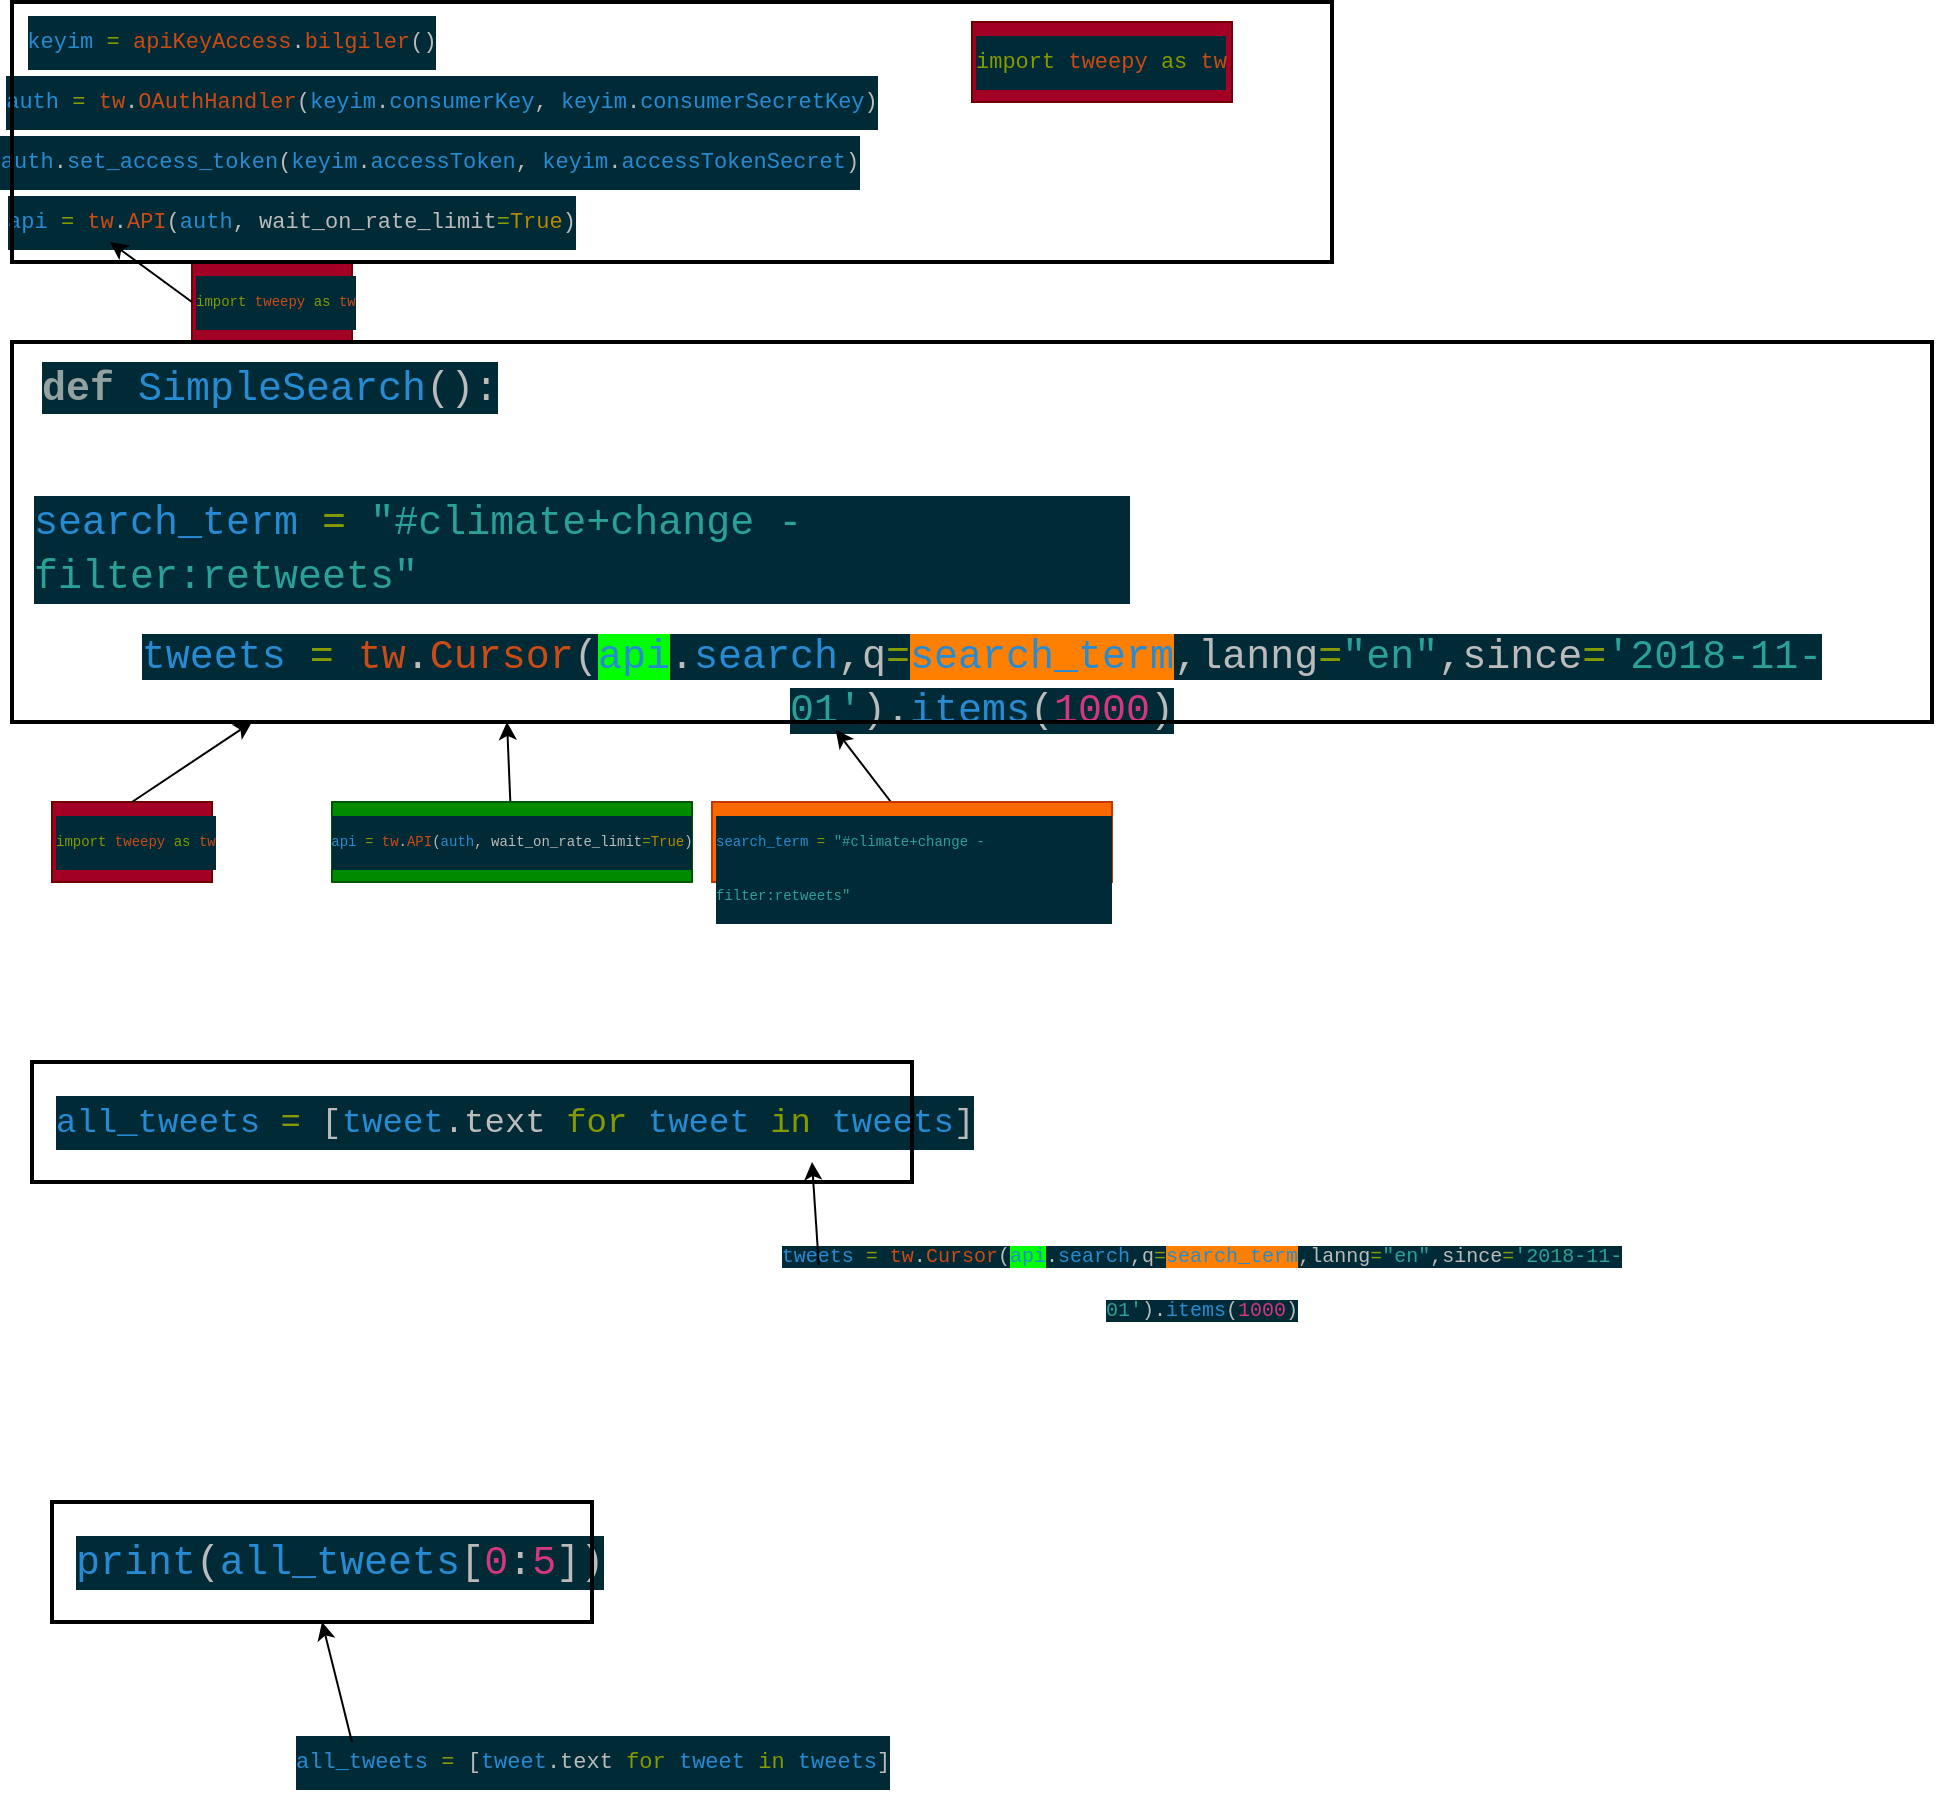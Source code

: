 <mxfile version="14.9.9" type="github" pages="2">
  <diagram id="V2M2JKiZ2GsldVHTJeFV" name="SimpleSearch">
    <mxGraphModel dx="2602" dy="1745" grid="1" gridSize="10" guides="1" tooltips="1" connect="1" arrows="1" fold="1" page="1" pageScale="1" pageWidth="827" pageHeight="1169" math="0" shadow="0">
      <root>
        <mxCell id="0" />
        <mxCell id="1" parent="0" />
        <mxCell id="Odf808U_Sn1sBOXG4N02-5" value="&lt;div style=&quot;color: rgb(187, 187, 187); background-color: rgb(0, 43, 54); font-family: consolas, &amp;quot;courier new&amp;quot;, monospace; font-size: 11px; line-height: 27px;&quot;&gt;&lt;div style=&quot;font-size: 11px;&quot;&gt;&lt;span style=&quot;color: rgb(38, 139, 210); font-size: 11px;&quot;&gt;api&lt;/span&gt;&amp;nbsp;&lt;span style=&quot;color: rgb(133, 153, 0); font-size: 11px;&quot;&gt;=&lt;/span&gt;&amp;nbsp;&lt;span style=&quot;color: rgb(203, 75, 22); font-size: 11px;&quot;&gt;tw&lt;/span&gt;.&lt;span style=&quot;color: rgb(203, 75, 22); font-size: 11px;&quot;&gt;API&lt;/span&gt;(&lt;span style=&quot;color: rgb(38, 139, 210); font-size: 11px;&quot;&gt;auth&lt;/span&gt;,&amp;nbsp;wait_on_rate_limit&lt;span style=&quot;color: rgb(133, 153, 0); font-size: 11px;&quot;&gt;=&lt;/span&gt;&lt;span style=&quot;color: rgb(181, 137, 0); font-size: 11px;&quot;&gt;True&lt;/span&gt;)&lt;/div&gt;&lt;/div&gt;" style="text;html=1;strokeColor=none;fillColor=none;align=center;verticalAlign=middle;whiteSpace=wrap;rounded=0;fontSize=11;" vertex="1" parent="1">
          <mxGeometry x="-1640" y="-1070" width="260" height="40" as="geometry" />
        </mxCell>
        <mxCell id="Odf808U_Sn1sBOXG4N02-6" value="&lt;div style=&quot;color: rgb(187, 187, 187); background-color: rgb(0, 43, 54); font-family: consolas, &amp;quot;courier new&amp;quot;, monospace; font-size: 11px; line-height: 27px;&quot;&gt;&lt;div style=&quot;font-size: 11px;&quot;&gt;&lt;span style=&quot;color: rgb(38, 139, 210); font-size: 11px;&quot;&gt;auth&lt;/span&gt;.&lt;span style=&quot;color: rgb(38, 139, 210); font-size: 11px;&quot;&gt;set_access_token&lt;/span&gt;(&lt;span style=&quot;color: rgb(38, 139, 210); font-size: 11px;&quot;&gt;keyim&lt;/span&gt;.&lt;span style=&quot;color: rgb(38, 139, 210); font-size: 11px;&quot;&gt;accessToken&lt;/span&gt;,&amp;nbsp;&lt;span style=&quot;color: rgb(38, 139, 210); font-size: 11px;&quot;&gt;keyim&lt;/span&gt;.&lt;span style=&quot;color: rgb(38, 139, 210); font-size: 11px;&quot;&gt;accessTokenSecret&lt;/span&gt;)&lt;/div&gt;&lt;div style=&quot;font-size: 11px;&quot;&gt;&lt;/div&gt;&lt;/div&gt;" style="text;html=1;strokeColor=none;fillColor=none;align=center;verticalAlign=middle;whiteSpace=wrap;rounded=0;fontSize=11;" vertex="1" parent="1">
          <mxGeometry x="-1641" y="-1090" width="400" height="20" as="geometry" />
        </mxCell>
        <mxCell id="Odf808U_Sn1sBOXG4N02-7" value="&lt;div style=&quot;color: rgb(187, 187, 187); background-color: rgb(0, 43, 54); font-family: consolas, &amp;quot;courier new&amp;quot;, monospace; font-size: 11px; line-height: 27px;&quot;&gt;&lt;span style=&quot;color: rgb(38, 139, 210); font-size: 11px;&quot;&gt;auth&lt;/span&gt;&amp;nbsp;&lt;span style=&quot;color: rgb(133, 153, 0); font-size: 11px;&quot;&gt;=&lt;/span&gt;&amp;nbsp;&lt;span style=&quot;color: rgb(203, 75, 22); font-size: 11px;&quot;&gt;tw&lt;/span&gt;.&lt;span style=&quot;color: rgb(203, 75, 22); font-size: 11px;&quot;&gt;OAuthHandler&lt;/span&gt;(&lt;span style=&quot;color: rgb(38, 139, 210); font-size: 11px;&quot;&gt;keyim&lt;/span&gt;.&lt;span style=&quot;color: rgb(38, 139, 210); font-size: 11px;&quot;&gt;consumerKey&lt;/span&gt;,&amp;nbsp;&lt;span style=&quot;color: rgb(38, 139, 210); font-size: 11px;&quot;&gt;keyim&lt;/span&gt;.&lt;span style=&quot;color: rgb(38, 139, 210); font-size: 11px;&quot;&gt;consumerSecretKey&lt;/span&gt;)&lt;/div&gt;" style="text;html=1;strokeColor=none;fillColor=none;align=center;verticalAlign=middle;whiteSpace=wrap;rounded=0;fontSize=11;" vertex="1" parent="1">
          <mxGeometry x="-1640" y="-1120" width="410" height="20" as="geometry" />
        </mxCell>
        <mxCell id="Odf808U_Sn1sBOXG4N02-8" value="&lt;div style=&quot;color: rgb(187, 187, 187); background-color: rgb(0, 43, 54); font-family: consolas, &amp;quot;courier new&amp;quot;, monospace; line-height: 27px; font-size: 11px;&quot;&gt;&lt;div style=&quot;font-size: 11px;&quot;&gt;&lt;span style=&quot;color: rgb(38, 139, 210); font-size: 11px;&quot;&gt;keyim&lt;/span&gt;&amp;nbsp;&lt;span style=&quot;color: rgb(133, 153, 0); font-size: 11px;&quot;&gt;=&lt;/span&gt;&amp;nbsp;&lt;span style=&quot;color: rgb(203, 75, 22); font-size: 11px;&quot;&gt;apiKeyAccess&lt;/span&gt;.&lt;span style=&quot;color: rgb(203, 75, 22); font-size: 11px;&quot;&gt;bilgiler&lt;/span&gt;()&lt;/div&gt;&lt;div style=&quot;font-size: 11px;&quot;&gt;&lt;/div&gt;&lt;/div&gt;" style="text;html=1;strokeColor=none;fillColor=none;align=center;verticalAlign=middle;whiteSpace=wrap;rounded=0;fontSize=11;" vertex="1" parent="1">
          <mxGeometry x="-1640" y="-1150" width="200" height="20" as="geometry" />
        </mxCell>
        <mxCell id="Odf808U_Sn1sBOXG4N02-10" value="&lt;h1&gt;&lt;div style=&quot;color: rgb(187 , 187 , 187) ; background-color: rgb(0 , 43 , 54) ; font-family: &amp;#34;consolas&amp;#34; , &amp;#34;courier new&amp;#34; , monospace ; font-weight: normal ; font-size: 20px ; line-height: 27px&quot;&gt;&lt;span style=&quot;color: #93a1a1 ; font-weight: bold&quot;&gt;def&lt;/span&gt;&amp;nbsp;&lt;span style=&quot;color: #268bd2&quot;&gt;SimpleSearch&lt;/span&gt;():&lt;/div&gt;&lt;/h1&gt;&lt;p&gt;&lt;br&gt;&lt;/p&gt;" style="text;html=1;strokeColor=none;fillColor=none;spacing=5;spacingTop=-20;whiteSpace=wrap;overflow=hidden;rounded=0;fontSize=11;verticalAlign=middle;" vertex="1" parent="1">
          <mxGeometry x="-1640" y="-980" width="240" height="30" as="geometry" />
        </mxCell>
        <mxCell id="Odf808U_Sn1sBOXG4N02-11" value="&lt;div style=&quot;color: rgb(187, 187, 187); background-color: rgb(0, 43, 54); font-family: consolas, &amp;quot;courier new&amp;quot;, monospace; font-weight: normal; font-size: 20px; line-height: 27px;&quot;&gt;&lt;div&gt;&lt;span style=&quot;color: #268bd2&quot;&gt;search_term&lt;/span&gt;&lt;span style=&quot;color: #bbbbbb&quot;&gt;&amp;nbsp;&lt;/span&gt;&lt;span style=&quot;color: #859900&quot;&gt;=&lt;/span&gt;&lt;span style=&quot;color: #bbbbbb&quot;&gt;&amp;nbsp;&lt;/span&gt;&lt;span style=&quot;color: #2aa198&quot;&gt;&quot;#climate+change&amp;nbsp;-filter:retweets&quot;&lt;/span&gt;&lt;/div&gt;&lt;/div&gt;" style="text;whiteSpace=wrap;html=1;fontSize=11;" vertex="1" parent="1">
          <mxGeometry x="-1641" y="-920" width="550" height="40" as="geometry" />
        </mxCell>
        <mxCell id="Odf808U_Sn1sBOXG4N02-16" value="&lt;div style=&quot;color: rgb(187 , 187 , 187) ; font-family: &amp;#34;consolas&amp;#34; , &amp;#34;courier new&amp;#34; , monospace ; font-size: 20px ; line-height: 27px&quot;&gt;&lt;div&gt;&lt;span style=&quot;background-color: rgb(0 , 43 , 54) ; color: rgb(38 , 139 , 210)&quot;&gt;tweets&lt;/span&gt;&lt;span style=&quot;background-color: rgb(0 , 43 , 54)&quot;&gt;&amp;nbsp;&lt;/span&gt;&lt;span style=&quot;background-color: rgb(0 , 43 , 54) ; color: rgb(133 , 153 , 0)&quot;&gt;=&lt;/span&gt;&lt;span style=&quot;background-color: rgb(0 , 43 , 54)&quot;&gt;&amp;nbsp;&lt;/span&gt;&lt;span style=&quot;background-color: rgb(0 , 43 , 54) ; color: rgb(203 , 75 , 22)&quot;&gt;tw&lt;/span&gt;&lt;span style=&quot;background-color: rgb(0 , 43 , 54)&quot;&gt;.&lt;/span&gt;&lt;span style=&quot;background-color: rgb(0 , 43 , 54) ; color: rgb(203 , 75 , 22)&quot;&gt;Cursor&lt;/span&gt;&lt;span style=&quot;background-color: rgb(0 , 43 , 54)&quot;&gt;(&lt;/span&gt;&lt;span style=&quot;color: rgb(38 , 139 , 210) ; background-color: rgb(0 , 255 , 0)&quot;&gt;api&lt;/span&gt;&lt;span style=&quot;background-color: rgb(0 , 43 , 54)&quot;&gt;.&lt;/span&gt;&lt;span style=&quot;background-color: rgb(0 , 43 , 54) ; color: rgb(38 , 139 , 210)&quot;&gt;search&lt;/span&gt;&lt;span style=&quot;background-color: rgb(0 , 43 , 54)&quot;&gt;,q&lt;/span&gt;&lt;span style=&quot;background-color: rgb(0 , 43 , 54) ; color: rgb(133 , 153 , 0)&quot;&gt;=&lt;/span&gt;&lt;span style=&quot;color: rgb(38 , 139 , 210) ; background-color: rgb(255 , 128 , 0)&quot;&gt;search_term&lt;/span&gt;&lt;span style=&quot;background-color: rgb(0 , 43 , 54)&quot;&gt;,lanng&lt;/span&gt;&lt;span style=&quot;background-color: rgb(0 , 43 , 54) ; color: rgb(133 , 153 , 0)&quot;&gt;=&lt;/span&gt;&lt;span style=&quot;background-color: rgb(0 , 43 , 54) ; color: rgb(42 , 161 , 152)&quot;&gt;&quot;en&quot;&lt;/span&gt;&lt;span style=&quot;background-color: rgb(0 , 43 , 54)&quot;&gt;,since&lt;/span&gt;&lt;span style=&quot;background-color: rgb(0 , 43 , 54) ; color: rgb(133 , 153 , 0)&quot;&gt;=&lt;/span&gt;&lt;span style=&quot;background-color: rgb(0 , 43 , 54) ; color: rgb(42 , 161 , 152)&quot;&gt;&#39;2018-11-01&#39;&lt;/span&gt;&lt;span style=&quot;background-color: rgb(0 , 43 , 54)&quot;&gt;).&lt;/span&gt;&lt;span style=&quot;background-color: rgb(0 , 43 , 54) ; color: rgb(38 , 139 , 210)&quot;&gt;items&lt;/span&gt;&lt;span style=&quot;background-color: rgb(0 , 43 , 54)&quot;&gt;(&lt;/span&gt;&lt;span style=&quot;background-color: rgb(0 , 43 , 54) ; color: rgb(211 , 54 , 130)&quot;&gt;1000&lt;/span&gt;&lt;span style=&quot;background-color: rgb(0 , 43 , 54)&quot;&gt;)&lt;/span&gt;&lt;/div&gt;&lt;/div&gt;" style="text;html=1;strokeColor=none;fillColor=none;align=center;verticalAlign=middle;whiteSpace=wrap;rounded=0;fontSize=11;" vertex="1" parent="1">
          <mxGeometry x="-1640" y="-840" width="950" height="40" as="geometry" />
        </mxCell>
        <mxCell id="Odf808U_Sn1sBOXG4N02-17" value="&lt;div style=&quot;color: rgb(187, 187, 187); background-color: rgb(0, 43, 54); font-family: consolas, &amp;quot;courier new&amp;quot;, monospace; font-weight: normal; font-size: 11px; line-height: 27px;&quot;&gt;&lt;div style=&quot;font-size: 11px;&quot;&gt;&lt;span style=&quot;color: rgb(133, 153, 0); font-size: 11px;&quot;&gt;import&lt;/span&gt;&lt;span style=&quot;color: rgb(187, 187, 187); font-size: 11px;&quot;&gt;&amp;nbsp;&lt;/span&gt;&lt;span style=&quot;color: rgb(203, 75, 22); font-size: 11px;&quot;&gt;tweepy&lt;/span&gt;&lt;span style=&quot;color: rgb(187, 187, 187); font-size: 11px;&quot;&gt;&amp;nbsp;&lt;/span&gt;&lt;span style=&quot;color: rgb(133, 153, 0); font-size: 11px;&quot;&gt;as&lt;/span&gt;&lt;span style=&quot;color: rgb(187, 187, 187); font-size: 11px;&quot;&gt;&amp;nbsp;&lt;/span&gt;&lt;span style=&quot;color: rgb(203, 75, 22); font-size: 11px;&quot;&gt;tw&lt;/span&gt;&lt;/div&gt;&lt;/div&gt;" style="text;whiteSpace=wrap;html=1;fontSize=11;fillColor=#a20025;strokeColor=#6F0000;fontColor=#ffffff;" vertex="1" parent="1">
          <mxGeometry x="-1170" y="-1150" width="130" height="40" as="geometry" />
        </mxCell>
        <mxCell id="Odf808U_Sn1sBOXG4N02-22" value="" style="endArrow=classic;html=1;fontSize=11;entryX=0.25;entryY=1;entryDx=0;entryDy=0;" edge="1" parent="1" source="Odf808U_Sn1sBOXG4N02-24" target="Odf808U_Sn1sBOXG4N02-16">
          <mxGeometry width="50" height="50" relative="1" as="geometry">
            <mxPoint x="-1630" y="-980" as="sourcePoint" />
            <mxPoint x="-1500" y="-760" as="targetPoint" />
          </mxGeometry>
        </mxCell>
        <mxCell id="Odf808U_Sn1sBOXG4N02-23" value="" style="endArrow=classic;html=1;fontSize=11;exitX=0.455;exitY=0.05;exitDx=0;exitDy=0;entryX=0.423;entryY=1.1;entryDx=0;entryDy=0;entryPerimeter=0;exitPerimeter=0;" edge="1" parent="1" source="Odf808U_Sn1sBOXG4N02-29" target="Odf808U_Sn1sBOXG4N02-16">
          <mxGeometry width="50" height="50" relative="1" as="geometry">
            <mxPoint x="-1380" y="-930" as="sourcePoint" />
            <mxPoint x="-1330" y="-980" as="targetPoint" />
          </mxGeometry>
        </mxCell>
        <mxCell id="Odf808U_Sn1sBOXG4N02-24" value="&lt;div style=&quot;color: rgb(187, 187, 187); background-color: rgb(0, 43, 54); font-family: consolas, &amp;quot;courier new&amp;quot;, monospace; font-size: 7px; line-height: 27px;&quot;&gt;&lt;div style=&quot;font-size: 7px;&quot;&gt;&lt;span style=&quot;color: rgb(38, 139, 210); font-size: 7px;&quot;&gt;api&lt;/span&gt;&amp;nbsp;&lt;span style=&quot;color: rgb(133, 153, 0); font-size: 7px;&quot;&gt;=&lt;/span&gt;&amp;nbsp;&lt;span style=&quot;color: rgb(203, 75, 22); font-size: 7px;&quot;&gt;tw&lt;/span&gt;.&lt;span style=&quot;color: rgb(203, 75, 22); font-size: 7px;&quot;&gt;API&lt;/span&gt;(&lt;span style=&quot;color: rgb(38, 139, 210); font-size: 7px;&quot;&gt;auth&lt;/span&gt;,&amp;nbsp;wait_on_rate_limit&lt;span style=&quot;color: rgb(133, 153, 0); font-size: 7px;&quot;&gt;=&lt;/span&gt;&lt;span style=&quot;color: rgb(181, 137, 0); font-size: 7px;&quot;&gt;True&lt;/span&gt;)&lt;/div&gt;&lt;/div&gt;" style="text;html=1;strokeColor=#005700;fillColor=#008a00;align=center;verticalAlign=middle;whiteSpace=wrap;rounded=0;fontSize=7;fontColor=#ffffff;" vertex="1" parent="1">
          <mxGeometry x="-1490" y="-760" width="180" height="40" as="geometry" />
        </mxCell>
        <mxCell id="Odf808U_Sn1sBOXG4N02-25" value="&lt;div style=&quot;color: rgb(187, 187, 187); background-color: rgb(0, 43, 54); font-family: consolas, &amp;quot;courier new&amp;quot;, monospace; font-weight: normal; font-size: 7px; line-height: 27px;&quot;&gt;&lt;div style=&quot;font-size: 7px;&quot;&gt;&lt;span style=&quot;color: rgb(133, 153, 0); font-size: 7px;&quot;&gt;import&lt;/span&gt;&lt;span style=&quot;color: rgb(187, 187, 187); font-size: 7px;&quot;&gt;&amp;nbsp;&lt;/span&gt;&lt;span style=&quot;color: rgb(203, 75, 22); font-size: 7px;&quot;&gt;tweepy&lt;/span&gt;&lt;span style=&quot;color: rgb(187, 187, 187); font-size: 7px;&quot;&gt;&amp;nbsp;&lt;/span&gt;&lt;span style=&quot;color: rgb(133, 153, 0); font-size: 7px;&quot;&gt;as&lt;/span&gt;&lt;span style=&quot;color: rgb(187, 187, 187); font-size: 7px;&quot;&gt;&amp;nbsp;&lt;/span&gt;&lt;span style=&quot;color: rgb(203, 75, 22); font-size: 7px;&quot;&gt;tw&lt;/span&gt;&lt;/div&gt;&lt;/div&gt;" style="text;whiteSpace=wrap;html=1;fontSize=7;fillColor=#a20025;strokeColor=#6F0000;fontColor=#ffffff;" vertex="1" parent="1">
          <mxGeometry x="-1630" y="-760" width="80" height="40" as="geometry" />
        </mxCell>
        <mxCell id="Odf808U_Sn1sBOXG4N02-26" value="" style="endArrow=classic;html=1;fontSize=7;exitX=0.5;exitY=0;exitDx=0;exitDy=0;" edge="1" parent="1" source="Odf808U_Sn1sBOXG4N02-25">
          <mxGeometry width="50" height="50" relative="1" as="geometry">
            <mxPoint x="-1340" y="-930" as="sourcePoint" />
            <mxPoint x="-1530" y="-800" as="targetPoint" />
          </mxGeometry>
        </mxCell>
        <mxCell id="Odf808U_Sn1sBOXG4N02-27" value="&lt;div style=&quot;color: rgb(187, 187, 187); background-color: rgb(0, 43, 54); font-family: consolas, &amp;quot;courier new&amp;quot;, monospace; font-weight: normal; font-size: 7px; line-height: 27px;&quot;&gt;&lt;div style=&quot;font-size: 7px;&quot;&gt;&lt;span style=&quot;color: rgb(133, 153, 0); font-size: 7px;&quot;&gt;import&lt;/span&gt;&lt;span style=&quot;color: rgb(187, 187, 187); font-size: 7px;&quot;&gt;&amp;nbsp;&lt;/span&gt;&lt;span style=&quot;color: rgb(203, 75, 22); font-size: 7px;&quot;&gt;tweepy&lt;/span&gt;&lt;span style=&quot;color: rgb(187, 187, 187); font-size: 7px;&quot;&gt;&amp;nbsp;&lt;/span&gt;&lt;span style=&quot;color: rgb(133, 153, 0); font-size: 7px;&quot;&gt;as&lt;/span&gt;&lt;span style=&quot;color: rgb(187, 187, 187); font-size: 7px;&quot;&gt;&amp;nbsp;&lt;/span&gt;&lt;span style=&quot;color: rgb(203, 75, 22); font-size: 7px;&quot;&gt;tw&lt;/span&gt;&lt;/div&gt;&lt;/div&gt;" style="text;whiteSpace=wrap;html=1;fontSize=7;fillColor=#a20025;strokeColor=#6F0000;fontColor=#ffffff;" vertex="1" parent="1">
          <mxGeometry x="-1560" y="-1030" width="80" height="40" as="geometry" />
        </mxCell>
        <mxCell id="Odf808U_Sn1sBOXG4N02-28" value="" style="endArrow=classic;html=1;fontSize=7;exitX=0;exitY=0.5;exitDx=0;exitDy=0;" edge="1" parent="1" source="Odf808U_Sn1sBOXG4N02-27">
          <mxGeometry width="50" height="50" relative="1" as="geometry">
            <mxPoint x="-1340" y="-930" as="sourcePoint" />
            <mxPoint x="-1601" y="-1040" as="targetPoint" />
          </mxGeometry>
        </mxCell>
        <mxCell id="Odf808U_Sn1sBOXG4N02-29" value="&lt;div style=&quot;color: rgb(187, 187, 187); background-color: rgb(0, 43, 54); font-family: consolas, &amp;quot;courier new&amp;quot;, monospace; font-weight: normal; font-size: 7px; line-height: 27px;&quot;&gt;&lt;div style=&quot;font-size: 7px;&quot;&gt;&lt;span style=&quot;color: rgb(38, 139, 210); font-size: 7px;&quot;&gt;search_term&lt;/span&gt;&lt;span style=&quot;color: rgb(187, 187, 187); font-size: 7px;&quot;&gt;&amp;nbsp;&lt;/span&gt;&lt;span style=&quot;color: rgb(133, 153, 0); font-size: 7px;&quot;&gt;=&lt;/span&gt;&lt;span style=&quot;color: rgb(187, 187, 187); font-size: 7px;&quot;&gt;&amp;nbsp;&lt;/span&gt;&lt;span style=&quot;color: rgb(42, 161, 152); font-size: 7px;&quot;&gt;&quot;#climate+change&amp;nbsp;-filter:retweets&quot;&lt;/span&gt;&lt;/div&gt;&lt;/div&gt;" style="text;whiteSpace=wrap;html=1;fontSize=7;fillColor=#fa6800;strokeColor=#C73500;fontColor=#000000;" vertex="1" parent="1">
          <mxGeometry x="-1300" y="-760" width="200" height="40" as="geometry" />
        </mxCell>
        <mxCell id="Odf808U_Sn1sBOXG4N02-30" value="&lt;div style=&quot;color: rgb(187, 187, 187); background-color: rgb(0, 43, 54); font-family: consolas, &amp;quot;courier new&amp;quot;, monospace; font-weight: normal; font-size: 17px; line-height: 27px;&quot;&gt;&lt;div style=&quot;font-size: 17px;&quot;&gt;&lt;span style=&quot;color: rgb(38, 139, 210); font-size: 17px;&quot;&gt;all_tweets&lt;/span&gt;&lt;span style=&quot;color: rgb(187, 187, 187); font-size: 17px;&quot;&gt;&amp;nbsp;&lt;/span&gt;&lt;span style=&quot;color: rgb(133, 153, 0); font-size: 17px;&quot;&gt;=&lt;/span&gt;&lt;span style=&quot;color: rgb(187, 187, 187); font-size: 17px;&quot;&gt;&amp;nbsp;[&lt;/span&gt;&lt;span style=&quot;color: rgb(38, 139, 210); font-size: 17px;&quot;&gt;tweet&lt;/span&gt;&lt;span style=&quot;color: rgb(187, 187, 187); font-size: 17px;&quot;&gt;.text&amp;nbsp;&lt;/span&gt;&lt;span style=&quot;color: rgb(133, 153, 0); font-size: 17px;&quot;&gt;for&lt;/span&gt;&lt;span style=&quot;color: rgb(187, 187, 187); font-size: 17px;&quot;&gt;&amp;nbsp;&lt;/span&gt;&lt;span style=&quot;color: rgb(38, 139, 210); font-size: 17px;&quot;&gt;tweet&lt;/span&gt;&lt;span style=&quot;color: rgb(187, 187, 187); font-size: 17px;&quot;&gt;&amp;nbsp;&lt;/span&gt;&lt;span style=&quot;color: rgb(133, 153, 0); font-size: 17px;&quot;&gt;in&lt;/span&gt;&lt;span style=&quot;color: rgb(187, 187, 187); font-size: 17px;&quot;&gt;&amp;nbsp;&lt;/span&gt;&lt;span style=&quot;color: rgb(38, 139, 210); font-size: 17px;&quot;&gt;tweets&lt;/span&gt;&lt;span style=&quot;color: rgb(187, 187, 187); font-size: 17px;&quot;&gt;]&lt;/span&gt;&lt;/div&gt;&lt;/div&gt;" style="text;whiteSpace=wrap;html=1;fontSize=17;fontColor=#CC6600;" vertex="1" parent="1">
          <mxGeometry x="-1630" y="-620" width="290" height="40" as="geometry" />
        </mxCell>
        <mxCell id="Odf808U_Sn1sBOXG4N02-31" value="&lt;div style=&quot;color: rgb(187, 187, 187); font-family: consolas, &amp;quot;courier new&amp;quot;, monospace; font-size: 10px; line-height: 27px;&quot;&gt;&lt;div style=&quot;font-size: 10px;&quot;&gt;&lt;span style=&quot;background-color: rgb(0, 43, 54); color: rgb(38, 139, 210); font-size: 10px;&quot;&gt;tweets&lt;/span&gt;&lt;span style=&quot;background-color: rgb(0, 43, 54); font-size: 10px;&quot;&gt;&amp;nbsp;&lt;/span&gt;&lt;span style=&quot;background-color: rgb(0, 43, 54); color: rgb(133, 153, 0); font-size: 10px;&quot;&gt;=&lt;/span&gt;&lt;span style=&quot;background-color: rgb(0, 43, 54); font-size: 10px;&quot;&gt;&amp;nbsp;&lt;/span&gt;&lt;span style=&quot;background-color: rgb(0, 43, 54); color: rgb(203, 75, 22); font-size: 10px;&quot;&gt;tw&lt;/span&gt;&lt;span style=&quot;background-color: rgb(0, 43, 54); font-size: 10px;&quot;&gt;.&lt;/span&gt;&lt;span style=&quot;background-color: rgb(0, 43, 54); color: rgb(203, 75, 22); font-size: 10px;&quot;&gt;Cursor&lt;/span&gt;&lt;span style=&quot;background-color: rgb(0, 43, 54); font-size: 10px;&quot;&gt;(&lt;/span&gt;&lt;span style=&quot;color: rgb(38, 139, 210); background-color: rgb(0, 255, 0); font-size: 10px;&quot;&gt;api&lt;/span&gt;&lt;span style=&quot;background-color: rgb(0, 43, 54); font-size: 10px;&quot;&gt;.&lt;/span&gt;&lt;span style=&quot;background-color: rgb(0, 43, 54); color: rgb(38, 139, 210); font-size: 10px;&quot;&gt;search&lt;/span&gt;&lt;span style=&quot;background-color: rgb(0, 43, 54); font-size: 10px;&quot;&gt;,q&lt;/span&gt;&lt;span style=&quot;background-color: rgb(0, 43, 54); color: rgb(133, 153, 0); font-size: 10px;&quot;&gt;=&lt;/span&gt;&lt;span style=&quot;color: rgb(38, 139, 210); background-color: rgb(255, 128, 0); font-size: 10px;&quot;&gt;search_term&lt;/span&gt;&lt;span style=&quot;background-color: rgb(0, 43, 54); font-size: 10px;&quot;&gt;,lanng&lt;/span&gt;&lt;span style=&quot;background-color: rgb(0, 43, 54); color: rgb(133, 153, 0); font-size: 10px;&quot;&gt;=&lt;/span&gt;&lt;span style=&quot;background-color: rgb(0, 43, 54); color: rgb(42, 161, 152); font-size: 10px;&quot;&gt;&quot;en&quot;&lt;/span&gt;&lt;span style=&quot;background-color: rgb(0, 43, 54); font-size: 10px;&quot;&gt;,since&lt;/span&gt;&lt;span style=&quot;background-color: rgb(0, 43, 54); color: rgb(133, 153, 0); font-size: 10px;&quot;&gt;=&lt;/span&gt;&lt;span style=&quot;background-color: rgb(0, 43, 54); color: rgb(42, 161, 152); font-size: 10px;&quot;&gt;&#39;2018-11-01&#39;&lt;/span&gt;&lt;span style=&quot;background-color: rgb(0, 43, 54); font-size: 10px;&quot;&gt;).&lt;/span&gt;&lt;span style=&quot;background-color: rgb(0, 43, 54); color: rgb(38, 139, 210); font-size: 10px;&quot;&gt;items&lt;/span&gt;&lt;span style=&quot;background-color: rgb(0, 43, 54); font-size: 10px;&quot;&gt;(&lt;/span&gt;&lt;span style=&quot;background-color: rgb(0, 43, 54); color: rgb(211, 54, 130); font-size: 10px;&quot;&gt;1000&lt;/span&gt;&lt;span style=&quot;background-color: rgb(0, 43, 54); font-size: 10px;&quot;&gt;)&lt;/span&gt;&lt;/div&gt;&lt;/div&gt;" style="text;html=1;strokeColor=none;fillColor=none;align=center;verticalAlign=middle;whiteSpace=wrap;rounded=0;fontSize=10;" vertex="1" parent="1">
          <mxGeometry x="-1300" y="-530" width="490" height="20" as="geometry" />
        </mxCell>
        <mxCell id="Odf808U_Sn1sBOXG4N02-32" value="" style="endArrow=classic;html=1;fontSize=10;fontColor=#CC6600;exitX=0.109;exitY=0.074;exitDx=0;exitDy=0;exitPerimeter=0;" edge="1" parent="1" source="Odf808U_Sn1sBOXG4N02-31">
          <mxGeometry width="50" height="50" relative="1" as="geometry">
            <mxPoint x="-1360" y="-460" as="sourcePoint" />
            <mxPoint x="-1250" y="-580" as="targetPoint" />
          </mxGeometry>
        </mxCell>
        <mxCell id="Odf808U_Sn1sBOXG4N02-33" value="&lt;div style=&quot;color: rgb(187, 187, 187); background-color: rgb(0, 43, 54); font-family: consolas, &amp;quot;courier new&amp;quot;, monospace; font-weight: normal; font-size: 20px; line-height: 27px;&quot;&gt;&lt;div&gt;&lt;span style=&quot;color: #268bd2&quot;&gt;print&lt;/span&gt;&lt;span style=&quot;color: #bbbbbb&quot;&gt;(&lt;/span&gt;&lt;span style=&quot;color: #268bd2&quot;&gt;all_tweets&lt;/span&gt;&lt;span style=&quot;color: #bbbbbb&quot;&gt;[&lt;/span&gt;&lt;span style=&quot;color: #d33682&quot;&gt;0&lt;/span&gt;&lt;span style=&quot;color: #bbbbbb&quot;&gt;:&lt;/span&gt;&lt;span style=&quot;color: #d33682&quot;&gt;5&lt;/span&gt;&lt;span style=&quot;color: #bbbbbb&quot;&gt;])&lt;/span&gt;&lt;/div&gt;&lt;/div&gt;" style="text;whiteSpace=wrap;html=1;fontSize=10;fontColor=#CC6600;" vertex="1" parent="1">
          <mxGeometry x="-1620" y="-400" width="270" height="40" as="geometry" />
        </mxCell>
        <mxCell id="Odf808U_Sn1sBOXG4N02-34" value="" style="rounded=0;whiteSpace=wrap;html=1;fontSize=10;fontColor=#CC6600;verticalAlign=middle;fillColor=none;strokeWidth=2;" vertex="1" parent="1">
          <mxGeometry x="-1650" y="-1160" width="660" height="130" as="geometry" />
        </mxCell>
        <mxCell id="Odf808U_Sn1sBOXG4N02-35" value="" style="rounded=0;whiteSpace=wrap;html=1;fontSize=10;fontColor=#CC6600;verticalAlign=middle;fillColor=none;strokeWidth=2;" vertex="1" parent="1">
          <mxGeometry x="-1650" y="-990" width="960" height="190" as="geometry" />
        </mxCell>
        <mxCell id="Odf808U_Sn1sBOXG4N02-37" value="" style="rounded=0;whiteSpace=wrap;html=1;fontSize=10;fontColor=#CC6600;strokeWidth=2;fillColor=none;verticalAlign=middle;" vertex="1" parent="1">
          <mxGeometry x="-1630" y="-410" width="270" height="60" as="geometry" />
        </mxCell>
        <mxCell id="Odf808U_Sn1sBOXG4N02-41" value="&lt;div style=&quot;color: rgb(187, 187, 187); background-color: rgb(0, 43, 54); font-family: consolas, &amp;quot;courier new&amp;quot;, monospace; font-weight: normal; font-size: 11px; line-height: 27px;&quot;&gt;&lt;div style=&quot;font-size: 11px;&quot;&gt;&lt;span style=&quot;color: rgb(38, 139, 210); font-size: 11px;&quot;&gt;all_tweets&lt;/span&gt;&lt;span style=&quot;color: rgb(187, 187, 187); font-size: 11px;&quot;&gt;&amp;nbsp;&lt;/span&gt;&lt;span style=&quot;color: rgb(133, 153, 0); font-size: 11px;&quot;&gt;=&lt;/span&gt;&lt;span style=&quot;color: rgb(187, 187, 187); font-size: 11px;&quot;&gt;&amp;nbsp;[&lt;/span&gt;&lt;span style=&quot;color: rgb(38, 139, 210); font-size: 11px;&quot;&gt;tweet&lt;/span&gt;&lt;span style=&quot;color: rgb(187, 187, 187); font-size: 11px;&quot;&gt;.text&amp;nbsp;&lt;/span&gt;&lt;span style=&quot;color: rgb(133, 153, 0); font-size: 11px;&quot;&gt;for&lt;/span&gt;&lt;span style=&quot;color: rgb(187, 187, 187); font-size: 11px;&quot;&gt;&amp;nbsp;&lt;/span&gt;&lt;span style=&quot;color: rgb(38, 139, 210); font-size: 11px;&quot;&gt;tweet&lt;/span&gt;&lt;span style=&quot;color: rgb(187, 187, 187); font-size: 11px;&quot;&gt;&amp;nbsp;&lt;/span&gt;&lt;span style=&quot;color: rgb(133, 153, 0); font-size: 11px;&quot;&gt;in&lt;/span&gt;&lt;span style=&quot;color: rgb(187, 187, 187); font-size: 11px;&quot;&gt;&amp;nbsp;&lt;/span&gt;&lt;span style=&quot;color: rgb(38, 139, 210); font-size: 11px;&quot;&gt;tweets&lt;/span&gt;&lt;span style=&quot;color: rgb(187, 187, 187); font-size: 11px;&quot;&gt;]&lt;/span&gt;&lt;/div&gt;&lt;/div&gt;" style="text;whiteSpace=wrap;html=1;fontSize=11;fontColor=#CC6600;" vertex="1" parent="1">
          <mxGeometry x="-1510" y="-300" width="280" height="40" as="geometry" />
        </mxCell>
        <mxCell id="Odf808U_Sn1sBOXG4N02-42" value="" style="endArrow=classic;html=1;fontSize=11;fontColor=#CC6600;entryX=0.5;entryY=1;entryDx=0;entryDy=0;" edge="1" parent="1" target="Odf808U_Sn1sBOXG4N02-37">
          <mxGeometry width="50" height="50" relative="1" as="geometry">
            <mxPoint x="-1480" y="-290" as="sourcePoint" />
            <mxPoint x="-1430" y="-340" as="targetPoint" />
          </mxGeometry>
        </mxCell>
        <mxCell id="Odf808U_Sn1sBOXG4N02-43" value="" style="rounded=0;whiteSpace=wrap;html=1;fontSize=11;fontColor=#CC6600;strokeWidth=2;fillColor=none;verticalAlign=middle;" vertex="1" parent="1">
          <mxGeometry x="-1640" y="-630" width="440" height="60" as="geometry" />
        </mxCell>
      </root>
    </mxGraphModel>
  </diagram>
  <diagram id="UZGDad_oXvDmZA_ru01C" name="Page-2">
    <mxGraphModel dx="2303" dy="1400" grid="1" gridSize="10" guides="1" tooltips="1" connect="1" arrows="1" fold="1" page="1" pageScale="1" pageWidth="827" pageHeight="1169" math="0" shadow="0">
      <root>
        <mxCell id="qRwbOi6JKW0CzENVTN5z-0" />
        <mxCell id="qRwbOi6JKW0CzENVTN5z-1" parent="qRwbOi6JKW0CzENVTN5z-0" />
      </root>
    </mxGraphModel>
  </diagram>
</mxfile>
